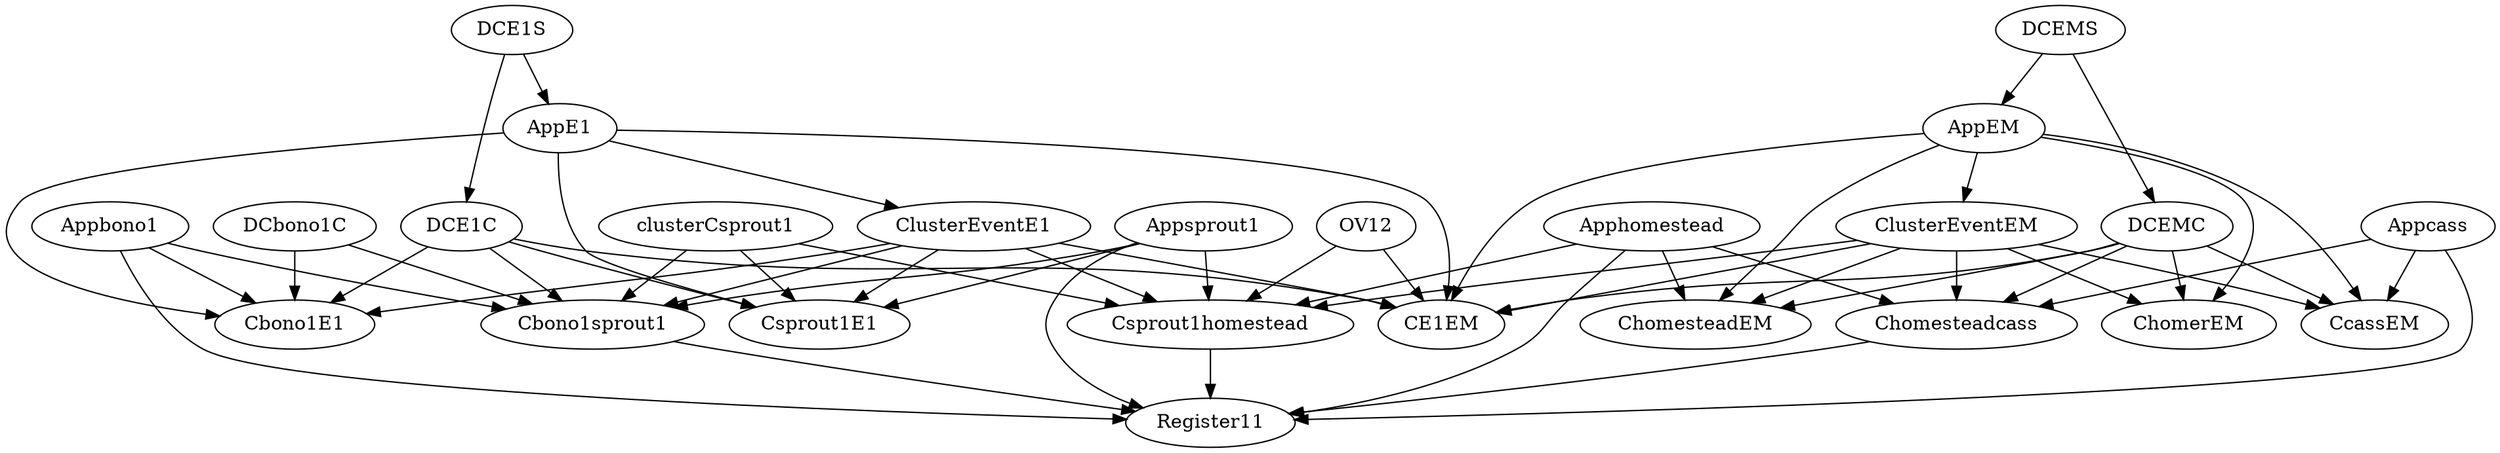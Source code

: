 strict digraph "" {
	CcassEM	 [SF=0,
		T=1,
		n=2];
	Appbono1	 [SF=0,
		T=1,
		n=2];
	Register11	 [SF=0,
		T=1,
		n=3];
	Appbono1 -> Register11	 [at=1];
	Cbono1sprout1	 [SF=0,
		T=1,
		n=2];
	Appbono1 -> Cbono1sprout1	 [at=1];
	Cbono1E1	 [SF=0,
		T=1,
		n=2];
	Appbono1 -> Cbono1E1	 [at=1];
	DCEMS	 [SF=1,
		T=1,
		n=1];
	DCEMC	 [SF=1,
		T=1,
		n=1];
	DCEMS -> DCEMC	 [at=2];
	AppEM	 [SF=0,
		T=1,
		n=2];
	DCEMS -> AppEM	 [at=2];
	Csprout1E1	 [SF=0,
		T=1,
		n=2];
	AppE1	 [SF=0,
		T=1,
		n=2];
	AppE1 -> Csprout1E1	 [at=1];
	CE1EM	 [SF=0,
		T=1,
		n=2];
	AppE1 -> CE1EM	 [at=1];
	ClusterEventE1	 [SF=0,
		T=0,
		n=2];
	AppE1 -> ClusterEventE1	 [at=0];
	AppE1 -> Cbono1E1	 [at=1];
	ClusterEventEM	 [SF=0,
		T=0,
		n=2];
	ClusterEventEM -> CcassEM	 [at=1];
	ClusterEventEM -> CE1EM	 [at=1];
	Csprout1homestead	 [SF=0,
		T=1,
		n=2];
	ClusterEventEM -> Csprout1homestead	 [at=1];
	ChomesteadEM	 [SF=0,
		T=1,
		n=2];
	ClusterEventEM -> ChomesteadEM	 [at=1];
	Chomesteadcass	 [SF=0,
		T=1,
		n=2];
	ClusterEventEM -> Chomesteadcass	 [at=1];
	ChomerEM	 [SF=0,
		T=1,
		n=2];
	ClusterEventEM -> ChomerEM	 [at=1];
	clusterCsprout1	 [SF=0,
		T=0,
		at=0,
		n=2];
	clusterCsprout1 -> Csprout1E1	 [at=1];
	clusterCsprout1 -> Csprout1homestead	 [at=1];
	clusterCsprout1 -> Cbono1sprout1	 [at=1];
	DCbono1C	 [SF=1,
		T=1,
		n=1];
	DCbono1C -> Cbono1sprout1	 [at=1];
	DCbono1C -> Cbono1E1	 [at=1];
	DCEMC -> CcassEM	 [at=1];
	DCEMC -> CE1EM	 [at=1];
	DCEMC -> ChomesteadEM	 [at=1];
	DCEMC -> Chomesteadcass	 [at=1];
	DCEMC -> ChomerEM	 [at=1];
	Apphomestead	 [SF=0,
		T=1,
		n=2];
	Apphomestead -> Register11	 [at=1];
	Apphomestead -> Csprout1homestead	 [at=1];
	Apphomestead -> ChomesteadEM	 [at=1];
	Apphomestead -> Chomesteadcass	 [at=1];
	Appsprout1	 [SF=0,
		T=1,
		n=2];
	Appsprout1 -> Csprout1E1	 [at=1];
	Appsprout1 -> Register11	 [at=1];
	Appsprout1 -> Csprout1homestead	 [at=1];
	Appsprout1 -> Cbono1sprout1	 [at=1];
	Appcass	 [SF=0,
		T=1,
		n=2];
	Appcass -> CcassEM	 [at=1];
	Appcass -> Register11	 [at=1];
	Appcass -> Chomesteadcass	 [at=1];
	OV12	 [SF=0,
		T=0,
		n=1];
	OV12 -> CE1EM	 [at=1];
	OV12 -> Csprout1homestead	 [at=1];
	Csprout1homestead -> Register11	 [at=1];
	DCE1S	 [SF=1,
		T=1,
		n=1];
	DCE1S -> AppE1	 [at=2];
	DCE1C	 [SF=1,
		T=1,
		n=1];
	DCE1S -> DCE1C	 [at=2];
	DCE1C -> Csprout1E1	 [at=1];
	DCE1C -> CE1EM	 [at=1];
	DCE1C -> Cbono1sprout1	 [at=1];
	DCE1C -> Cbono1E1	 [at=1];
	Chomesteadcass -> Register11	 [at=1];
	ClusterEventE1 -> Csprout1E1	 [at=1];
	ClusterEventE1 -> CE1EM	 [at=1];
	ClusterEventE1 -> Csprout1homestead	 [at=1];
	ClusterEventE1 -> Cbono1sprout1	 [at=1];
	ClusterEventE1 -> Cbono1E1	 [at=1];
	AppEM -> CcassEM	 [at=1];
	AppEM -> ClusterEventEM	 [at=0];
	AppEM -> CE1EM	 [at=1];
	AppEM -> ChomesteadEM	 [at=1];
	AppEM -> ChomerEM	 [at=1];
	Cbono1sprout1 -> Register11	 [at=1];
}
